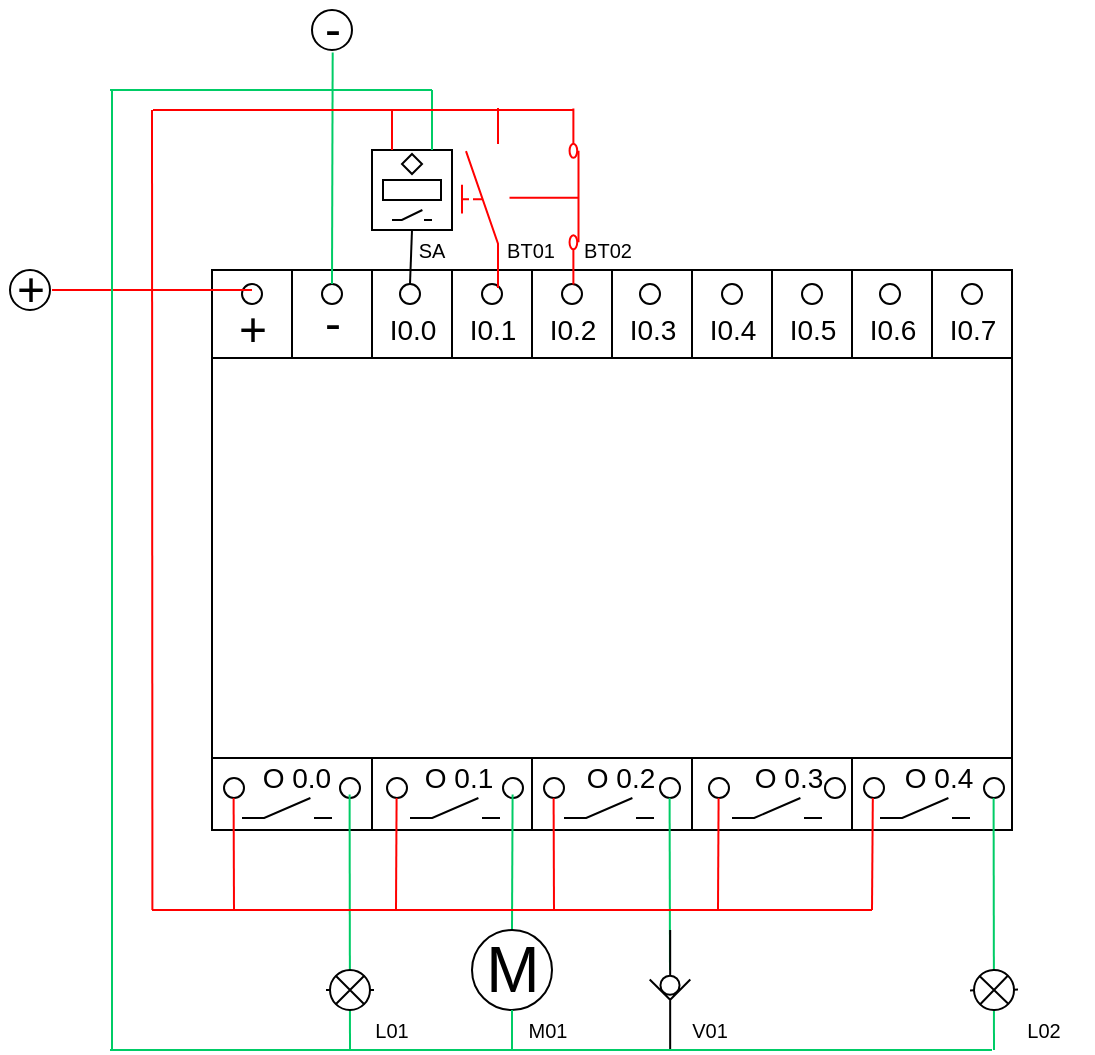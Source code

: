 <mxfile version="15.2.9" type="github">
  <diagram name="Page-1" id="16e2658f-23c8-b752-8be9-c03fbebb8bbe">
    <mxGraphModel dx="1662" dy="772" grid="1" gridSize="10" guides="1" tooltips="1" connect="1" arrows="1" fold="1" page="1" pageScale="1" pageWidth="1100" pageHeight="850" background="none" math="1" shadow="0">
      <root>
        <mxCell id="0" />
        <mxCell id="1" parent="0" />
        <mxCell id="1OpYOnDRb_VouS4LxPsY-4" value="" style="verticalLabelPosition=bottom;verticalAlign=top;html=1;shape=mxgraph.basic.rect;fillColor2=none;strokeWidth=1;size=20;indent=5;" parent="1" vertex="1">
          <mxGeometry x="240" y="240" width="400" height="280" as="geometry" />
        </mxCell>
        <mxCell id="1OpYOnDRb_VouS4LxPsY-9" value="" style="shape=partialRectangle;whiteSpace=wrap;html=1;right=0;top=0;bottom=0;fillColor=none;routingCenterX=-0.5;" parent="1" vertex="1">
          <mxGeometry x="320" y="460" width="120" height="60" as="geometry" />
        </mxCell>
        <mxCell id="1OpYOnDRb_VouS4LxPsY-10" value="" style="shape=partialRectangle;whiteSpace=wrap;html=1;right=0;top=0;bottom=0;fillColor=none;routingCenterX=-0.5;" parent="1" vertex="1">
          <mxGeometry x="400" y="460" width="120" height="60" as="geometry" />
        </mxCell>
        <mxCell id="1OpYOnDRb_VouS4LxPsY-11" value="" style="shape=partialRectangle;whiteSpace=wrap;html=1;right=0;top=0;bottom=0;fillColor=none;routingCenterX=-0.5;" parent="1" vertex="1">
          <mxGeometry x="480" y="460" width="120" height="60" as="geometry" />
        </mxCell>
        <mxCell id="1OpYOnDRb_VouS4LxPsY-12" value="" style="shape=partialRectangle;whiteSpace=wrap;html=1;right=0;top=0;bottom=0;fillColor=none;routingCenterX=-0.5;" parent="1" vertex="1">
          <mxGeometry x="560" y="460" width="120" height="60" as="geometry" />
        </mxCell>
        <mxCell id="1OpYOnDRb_VouS4LxPsY-14" value="" style="shape=partialRectangle;whiteSpace=wrap;html=1;top=0;bottom=0;fillColor=none;" parent="1" vertex="1">
          <mxGeometry x="280" y="240" width="120" height="60" as="geometry" />
        </mxCell>
        <mxCell id="1OpYOnDRb_VouS4LxPsY-15" value="" style="shape=partialRectangle;whiteSpace=wrap;html=1;top=0;bottom=0;fillColor=none;" parent="1" vertex="1">
          <mxGeometry x="320" y="240" width="120" height="60" as="geometry" />
        </mxCell>
        <mxCell id="1OpYOnDRb_VouS4LxPsY-16" value="" style="shape=partialRectangle;whiteSpace=wrap;html=1;top=0;bottom=0;fillColor=none;" parent="1" vertex="1">
          <mxGeometry x="360" y="240" width="120" height="60" as="geometry" />
        </mxCell>
        <mxCell id="1OpYOnDRb_VouS4LxPsY-17" value="" style="shape=partialRectangle;whiteSpace=wrap;html=1;top=0;bottom=0;fillColor=none;" parent="1" vertex="1">
          <mxGeometry x="480" y="240" width="40" height="60" as="geometry" />
        </mxCell>
        <mxCell id="1OpYOnDRb_VouS4LxPsY-18" value="" style="shape=partialRectangle;whiteSpace=wrap;html=1;top=0;bottom=0;fillColor=none;" parent="1" vertex="1">
          <mxGeometry x="520" y="240" width="120" height="60" as="geometry" />
        </mxCell>
        <mxCell id="1OpYOnDRb_VouS4LxPsY-19" value="" style="shape=partialRectangle;whiteSpace=wrap;html=1;top=0;bottom=0;fillColor=none;" parent="1" vertex="1">
          <mxGeometry x="560" y="240" width="40" height="60" as="geometry" />
        </mxCell>
        <mxCell id="1OpYOnDRb_VouS4LxPsY-3" value="" style="verticalLabelPosition=bottom;verticalAlign=top;html=1;shape=mxgraph.basic.rect;fillColor2=none;strokeWidth=1;size=20;indent=5;" parent="1" vertex="1">
          <mxGeometry x="240" y="284" width="400" height="200" as="geometry" />
        </mxCell>
        <mxCell id="5ShauNuT3ry20VdbrwSz-2" value="&lt;font style=&quot;font-size: 24px&quot;&gt;+&lt;/font&gt;" style="text;html=1;align=center;verticalAlign=middle;resizable=0;points=[];autosize=1;strokeColor=none;fillColor=none;" vertex="1" parent="1">
          <mxGeometry x="245" y="260" width="30" height="20" as="geometry" />
        </mxCell>
        <mxCell id="5ShauNuT3ry20VdbrwSz-3" value="" style="ellipse;whiteSpace=wrap;html=1;aspect=fixed;" vertex="1" parent="1">
          <mxGeometry x="255" y="247" width="10" height="10" as="geometry" />
        </mxCell>
        <mxCell id="5ShauNuT3ry20VdbrwSz-4" value="&lt;span style=&quot;font-size: 24px&quot;&gt;-&lt;/span&gt;" style="text;html=1;align=center;verticalAlign=middle;resizable=0;points=[];autosize=1;strokeColor=none;fillColor=none;" vertex="1" parent="1">
          <mxGeometry x="290" y="257" width="20" height="20" as="geometry" />
        </mxCell>
        <mxCell id="5ShauNuT3ry20VdbrwSz-5" value="" style="ellipse;whiteSpace=wrap;html=1;aspect=fixed;" vertex="1" parent="1">
          <mxGeometry x="295" y="247" width="10" height="10" as="geometry" />
        </mxCell>
        <mxCell id="5ShauNuT3ry20VdbrwSz-6" value="&lt;font style=&quot;font-size: 14px&quot;&gt;I0.0&lt;/font&gt;" style="text;html=1;align=center;verticalAlign=middle;resizable=0;points=[];autosize=1;strokeColor=none;fillColor=none;" vertex="1" parent="1">
          <mxGeometry x="320" y="260" width="40" height="20" as="geometry" />
        </mxCell>
        <mxCell id="5ShauNuT3ry20VdbrwSz-7" value="" style="ellipse;whiteSpace=wrap;html=1;aspect=fixed;" vertex="1" parent="1">
          <mxGeometry x="334" y="247" width="10" height="10" as="geometry" />
        </mxCell>
        <mxCell id="5ShauNuT3ry20VdbrwSz-15" value="&lt;span style=&quot;font-size: 14px&quot;&gt;I0.1&lt;/span&gt;" style="text;html=1;align=center;verticalAlign=middle;resizable=0;points=[];autosize=1;strokeColor=none;fillColor=none;" vertex="1" parent="1">
          <mxGeometry x="360" y="260" width="40" height="20" as="geometry" />
        </mxCell>
        <mxCell id="5ShauNuT3ry20VdbrwSz-16" value="" style="ellipse;whiteSpace=wrap;html=1;aspect=fixed;" vertex="1" parent="1">
          <mxGeometry x="375" y="247" width="10" height="10" as="geometry" />
        </mxCell>
        <mxCell id="5ShauNuT3ry20VdbrwSz-17" value="&lt;font style=&quot;font-size: 14px&quot;&gt;I0.2&lt;/font&gt;" style="text;html=1;align=center;verticalAlign=middle;resizable=0;points=[];autosize=1;strokeColor=none;fillColor=none;" vertex="1" parent="1">
          <mxGeometry x="400" y="260" width="40" height="20" as="geometry" />
        </mxCell>
        <mxCell id="5ShauNuT3ry20VdbrwSz-18" value="" style="ellipse;whiteSpace=wrap;html=1;aspect=fixed;" vertex="1" parent="1">
          <mxGeometry x="415" y="247" width="10" height="10" as="geometry" />
        </mxCell>
        <mxCell id="5ShauNuT3ry20VdbrwSz-19" value="&lt;font style=&quot;font-size: 14px&quot;&gt;I0.3&lt;/font&gt;" style="text;html=1;align=center;verticalAlign=middle;resizable=0;points=[];autosize=1;strokeColor=none;fillColor=none;" vertex="1" parent="1">
          <mxGeometry x="440" y="260" width="40" height="20" as="geometry" />
        </mxCell>
        <mxCell id="5ShauNuT3ry20VdbrwSz-20" value="" style="ellipse;whiteSpace=wrap;html=1;aspect=fixed;" vertex="1" parent="1">
          <mxGeometry x="454" y="247" width="10" height="10" as="geometry" />
        </mxCell>
        <mxCell id="5ShauNuT3ry20VdbrwSz-21" value="&lt;font style=&quot;font-size: 14px&quot;&gt;I0.4&lt;/font&gt;" style="text;html=1;align=center;verticalAlign=middle;resizable=0;points=[];autosize=1;strokeColor=none;fillColor=none;" vertex="1" parent="1">
          <mxGeometry x="480" y="260" width="40" height="20" as="geometry" />
        </mxCell>
        <mxCell id="5ShauNuT3ry20VdbrwSz-22" value="" style="ellipse;whiteSpace=wrap;html=1;aspect=fixed;" vertex="1" parent="1">
          <mxGeometry x="495" y="247" width="10" height="10" as="geometry" />
        </mxCell>
        <mxCell id="5ShauNuT3ry20VdbrwSz-23" value="&lt;font style=&quot;font-size: 14px&quot;&gt;I0.5&lt;/font&gt;" style="text;html=1;align=center;verticalAlign=middle;resizable=0;points=[];autosize=1;strokeColor=none;fillColor=none;" vertex="1" parent="1">
          <mxGeometry x="520" y="260" width="40" height="20" as="geometry" />
        </mxCell>
        <mxCell id="5ShauNuT3ry20VdbrwSz-24" value="" style="ellipse;whiteSpace=wrap;html=1;aspect=fixed;" vertex="1" parent="1">
          <mxGeometry x="535" y="247" width="10" height="10" as="geometry" />
        </mxCell>
        <mxCell id="5ShauNuT3ry20VdbrwSz-25" value="&lt;font style=&quot;font-size: 14px&quot;&gt;I0.6&lt;/font&gt;" style="text;html=1;align=center;verticalAlign=middle;resizable=0;points=[];autosize=1;strokeColor=none;fillColor=none;" vertex="1" parent="1">
          <mxGeometry x="560" y="260" width="40" height="20" as="geometry" />
        </mxCell>
        <mxCell id="5ShauNuT3ry20VdbrwSz-26" value="" style="ellipse;whiteSpace=wrap;html=1;aspect=fixed;" vertex="1" parent="1">
          <mxGeometry x="574" y="247" width="10" height="10" as="geometry" />
        </mxCell>
        <mxCell id="5ShauNuT3ry20VdbrwSz-27" value="&lt;font style=&quot;font-size: 14px&quot;&gt;I0.7&lt;/font&gt;" style="text;html=1;align=center;verticalAlign=middle;resizable=0;points=[];autosize=1;strokeColor=none;fillColor=none;" vertex="1" parent="1">
          <mxGeometry x="600" y="260" width="40" height="20" as="geometry" />
        </mxCell>
        <mxCell id="5ShauNuT3ry20VdbrwSz-28" value="" style="ellipse;whiteSpace=wrap;html=1;aspect=fixed;" vertex="1" parent="1">
          <mxGeometry x="615" y="247" width="10" height="10" as="geometry" />
        </mxCell>
        <mxCell id="5ShauNuT3ry20VdbrwSz-33" value="" style="pointerEvents=1;verticalLabelPosition=bottom;shadow=0;dashed=0;align=center;html=1;verticalAlign=top;shape=mxgraph.electrical.electro-mechanical.make_contact;" vertex="1" parent="1">
          <mxGeometry x="255" y="504" width="45" height="10" as="geometry" />
        </mxCell>
        <mxCell id="5ShauNuT3ry20VdbrwSz-34" value="" style="pointerEvents=1;verticalLabelPosition=bottom;shadow=0;dashed=0;align=center;html=1;verticalAlign=top;shape=mxgraph.electrical.electro-mechanical.make_contact;" vertex="1" parent="1">
          <mxGeometry x="339" y="504" width="45" height="10" as="geometry" />
        </mxCell>
        <mxCell id="5ShauNuT3ry20VdbrwSz-35" value="" style="pointerEvents=1;verticalLabelPosition=bottom;shadow=0;dashed=0;align=center;html=1;verticalAlign=top;shape=mxgraph.electrical.electro-mechanical.make_contact;" vertex="1" parent="1">
          <mxGeometry x="416" y="504" width="45" height="10" as="geometry" />
        </mxCell>
        <mxCell id="5ShauNuT3ry20VdbrwSz-36" value="" style="pointerEvents=1;verticalLabelPosition=bottom;shadow=0;dashed=0;align=center;html=1;verticalAlign=top;shape=mxgraph.electrical.electro-mechanical.make_contact;" vertex="1" parent="1">
          <mxGeometry x="500" y="504" width="45" height="10" as="geometry" />
        </mxCell>
        <mxCell id="5ShauNuT3ry20VdbrwSz-37" value="" style="pointerEvents=1;verticalLabelPosition=bottom;shadow=0;dashed=0;align=center;html=1;verticalAlign=top;shape=mxgraph.electrical.electro-mechanical.make_contact;" vertex="1" parent="1">
          <mxGeometry x="574" y="504" width="45" height="10" as="geometry" />
        </mxCell>
        <mxCell id="5ShauNuT3ry20VdbrwSz-39" value="&lt;font style=&quot;font-size: 14px&quot;&gt;&amp;nbsp;O 0.0&lt;/font&gt;" style="text;html=1;align=center;verticalAlign=middle;resizable=0;points=[];autosize=1;strokeColor=none;fillColor=none;" vertex="1" parent="1">
          <mxGeometry x="255" y="484" width="50" height="20" as="geometry" />
        </mxCell>
        <mxCell id="5ShauNuT3ry20VdbrwSz-40" value="&lt;span style=&quot;font-size: 14px&quot;&gt;O 0.1&lt;/span&gt;" style="text;html=1;align=center;verticalAlign=middle;resizable=0;points=[];autosize=1;strokeColor=none;fillColor=none;" vertex="1" parent="1">
          <mxGeometry x="338" y="484" width="50" height="20" as="geometry" />
        </mxCell>
        <mxCell id="5ShauNuT3ry20VdbrwSz-41" value="&lt;font style=&quot;font-size: 14px&quot;&gt;O 0.2&lt;/font&gt;" style="text;html=1;align=center;verticalAlign=middle;resizable=0;points=[];autosize=1;strokeColor=none;fillColor=none;" vertex="1" parent="1">
          <mxGeometry x="419" y="484" width="50" height="20" as="geometry" />
        </mxCell>
        <mxCell id="5ShauNuT3ry20VdbrwSz-42" value="&lt;font style=&quot;font-size: 14px&quot;&gt;O 0.3&lt;/font&gt;" style="text;html=1;align=center;verticalAlign=middle;resizable=0;points=[];autosize=1;strokeColor=none;fillColor=none;" vertex="1" parent="1">
          <mxGeometry x="503" y="484" width="50" height="20" as="geometry" />
        </mxCell>
        <mxCell id="5ShauNuT3ry20VdbrwSz-116" value="" style="edgeStyle=none;shape=link;rounded=0;orthogonalLoop=1;jettySize=auto;html=1;strokeColor=#000000;" edge="1" parent="1" source="5ShauNuT3ry20VdbrwSz-43" target="1OpYOnDRb_VouS4LxPsY-3">
          <mxGeometry relative="1" as="geometry" />
        </mxCell>
        <mxCell id="5ShauNuT3ry20VdbrwSz-43" value="&lt;font style=&quot;font-size: 14px&quot;&gt;O 0.4&lt;/font&gt;" style="text;html=1;align=center;verticalAlign=middle;resizable=0;points=[];autosize=1;strokeColor=none;fillColor=none;" vertex="1" parent="1">
          <mxGeometry x="578" y="484" width="50" height="20" as="geometry" />
        </mxCell>
        <mxCell id="5ShauNuT3ry20VdbrwSz-60" value="" style="ellipse;whiteSpace=wrap;html=1;aspect=fixed;" vertex="1" parent="1">
          <mxGeometry x="246" y="494" width="10" height="10" as="geometry" />
        </mxCell>
        <mxCell id="5ShauNuT3ry20VdbrwSz-61" value="" style="ellipse;whiteSpace=wrap;html=1;aspect=fixed;" vertex="1" parent="1">
          <mxGeometry x="304" y="494" width="10" height="10" as="geometry" />
        </mxCell>
        <mxCell id="5ShauNuT3ry20VdbrwSz-64" value="" style="ellipse;whiteSpace=wrap;html=1;aspect=fixed;" vertex="1" parent="1">
          <mxGeometry x="327.5" y="494" width="10" height="10" as="geometry" />
        </mxCell>
        <mxCell id="5ShauNuT3ry20VdbrwSz-65" value="" style="ellipse;whiteSpace=wrap;html=1;aspect=fixed;" vertex="1" parent="1">
          <mxGeometry x="385.5" y="494" width="10" height="10" as="geometry" />
        </mxCell>
        <mxCell id="5ShauNuT3ry20VdbrwSz-66" value="" style="ellipse;whiteSpace=wrap;html=1;aspect=fixed;" vertex="1" parent="1">
          <mxGeometry x="406" y="494" width="10" height="10" as="geometry" />
        </mxCell>
        <mxCell id="5ShauNuT3ry20VdbrwSz-67" value="" style="ellipse;whiteSpace=wrap;html=1;aspect=fixed;" vertex="1" parent="1">
          <mxGeometry x="464" y="494" width="10" height="10" as="geometry" />
        </mxCell>
        <mxCell id="5ShauNuT3ry20VdbrwSz-68" value="" style="ellipse;whiteSpace=wrap;html=1;aspect=fixed;" vertex="1" parent="1">
          <mxGeometry x="488.5" y="494" width="10" height="10" as="geometry" />
        </mxCell>
        <mxCell id="5ShauNuT3ry20VdbrwSz-69" value="" style="ellipse;whiteSpace=wrap;html=1;aspect=fixed;" vertex="1" parent="1">
          <mxGeometry x="546.5" y="494" width="10" height="10" as="geometry" />
        </mxCell>
        <mxCell id="5ShauNuT3ry20VdbrwSz-70" value="" style="ellipse;whiteSpace=wrap;html=1;aspect=fixed;" vertex="1" parent="1">
          <mxGeometry x="566" y="494" width="10" height="10" as="geometry" />
        </mxCell>
        <mxCell id="5ShauNuT3ry20VdbrwSz-71" value="" style="ellipse;whiteSpace=wrap;html=1;aspect=fixed;" vertex="1" parent="1">
          <mxGeometry x="626" y="494" width="10" height="10" as="geometry" />
        </mxCell>
        <mxCell id="5ShauNuT3ry20VdbrwSz-77" value="" style="ellipse;whiteSpace=wrap;html=1;aspect=fixed;" vertex="1" parent="1">
          <mxGeometry x="139" y="240" width="20" height="20" as="geometry" />
        </mxCell>
        <mxCell id="5ShauNuT3ry20VdbrwSz-78" value="" style="ellipse;whiteSpace=wrap;html=1;aspect=fixed;" vertex="1" parent="1">
          <mxGeometry x="290" y="110" width="20" height="20" as="geometry" />
        </mxCell>
        <mxCell id="5ShauNuT3ry20VdbrwSz-79" value="&lt;font style=&quot;font-size: 24px&quot;&gt;+&lt;/font&gt;" style="text;html=1;align=center;verticalAlign=middle;resizable=0;points=[];autosize=1;strokeColor=none;fillColor=none;" vertex="1" parent="1">
          <mxGeometry x="134" y="240" width="30" height="20" as="geometry" />
        </mxCell>
        <mxCell id="5ShauNuT3ry20VdbrwSz-80" value="&lt;span style=&quot;font-size: 24px&quot;&gt;-&lt;/span&gt;" style="text;html=1;align=center;verticalAlign=middle;resizable=0;points=[];autosize=1;strokeColor=none;fillColor=none;" vertex="1" parent="1">
          <mxGeometry x="290" y="110" width="20" height="20" as="geometry" />
        </mxCell>
        <mxCell id="5ShauNuT3ry20VdbrwSz-81" value="" style="endArrow=none;html=1;strokeColor=#FF0000;" edge="1" parent="1">
          <mxGeometry width="50" height="50" relative="1" as="geometry">
            <mxPoint x="251" y="560" as="sourcePoint" />
            <mxPoint x="250.8" y="504" as="targetPoint" />
            <Array as="points" />
          </mxGeometry>
        </mxCell>
        <mxCell id="5ShauNuT3ry20VdbrwSz-83" value="" style="endArrow=none;html=1;strokeColor=#FF0000;" edge="1" parent="1">
          <mxGeometry width="50" height="50" relative="1" as="geometry">
            <mxPoint x="332" y="560" as="sourcePoint" />
            <mxPoint x="332.3" y="504" as="targetPoint" />
            <Array as="points" />
          </mxGeometry>
        </mxCell>
        <mxCell id="5ShauNuT3ry20VdbrwSz-85" value="" style="endArrow=none;html=1;strokeColor=#FF0000;" edge="1" parent="1">
          <mxGeometry width="50" height="50" relative="1" as="geometry">
            <mxPoint x="411" y="560" as="sourcePoint" />
            <mxPoint x="410.8" y="504" as="targetPoint" />
            <Array as="points" />
          </mxGeometry>
        </mxCell>
        <mxCell id="5ShauNuT3ry20VdbrwSz-86" value="" style="endArrow=none;html=1;strokeColor=#00CC66;" edge="1" parent="1">
          <mxGeometry width="50" height="50" relative="1" as="geometry">
            <mxPoint x="469" y="590" as="sourcePoint" />
            <mxPoint x="468.8" y="504" as="targetPoint" />
            <Array as="points" />
          </mxGeometry>
        </mxCell>
        <mxCell id="5ShauNuT3ry20VdbrwSz-87" value="" style="endArrow=none;html=1;strokeColor=#FF0000;" edge="1" parent="1">
          <mxGeometry width="50" height="50" relative="1" as="geometry">
            <mxPoint x="493" y="560" as="sourcePoint" />
            <mxPoint x="493.3" y="504" as="targetPoint" />
            <Array as="points" />
          </mxGeometry>
        </mxCell>
        <mxCell id="5ShauNuT3ry20VdbrwSz-90" value="" style="endArrow=none;html=1;strokeColor=#00CC66;" edge="1" parent="1">
          <mxGeometry width="50" height="50" relative="1" as="geometry">
            <mxPoint x="631" y="630" as="sourcePoint" />
            <mxPoint x="630.8" y="504" as="targetPoint" />
            <Array as="points" />
          </mxGeometry>
        </mxCell>
        <mxCell id="5ShauNuT3ry20VdbrwSz-91" value="" style="endArrow=none;html=1;strokeColor=#FF0000;" edge="1" parent="1">
          <mxGeometry width="50" height="50" relative="1" as="geometry">
            <mxPoint x="260" y="250" as="sourcePoint" />
            <mxPoint x="160" y="250" as="targetPoint" />
            <Array as="points" />
          </mxGeometry>
        </mxCell>
        <mxCell id="5ShauNuT3ry20VdbrwSz-94" value="" style="endArrow=none;html=1;strokeColor=#FF0000;" edge="1" parent="1">
          <mxGeometry width="50" height="50" relative="1" as="geometry">
            <mxPoint x="570" y="560" as="sourcePoint" />
            <mxPoint x="570.41" y="504" as="targetPoint" />
            <Array as="points" />
          </mxGeometry>
        </mxCell>
        <mxCell id="5ShauNuT3ry20VdbrwSz-98" value="" style="endArrow=none;html=1;strokeColor=#00CC66;" edge="1" parent="1">
          <mxGeometry width="50" height="50" relative="1" as="geometry">
            <mxPoint x="309" y="630" as="sourcePoint" />
            <mxPoint x="308.8" y="502.2" as="targetPoint" />
            <Array as="points" />
          </mxGeometry>
        </mxCell>
        <mxCell id="5ShauNuT3ry20VdbrwSz-99" value="" style="endArrow=none;html=1;strokeColor=#00CC66;startArrow=none;" edge="1" parent="1" source="5ShauNuT3ry20VdbrwSz-130">
          <mxGeometry width="50" height="50" relative="1" as="geometry">
            <mxPoint x="390" y="630" as="sourcePoint" />
            <mxPoint x="390.3" y="502.2" as="targetPoint" />
            <Array as="points" />
          </mxGeometry>
        </mxCell>
        <mxCell id="5ShauNuT3ry20VdbrwSz-101" value="" style="endArrow=none;html=1;strokeColor=#FF0000;" edge="1" parent="1">
          <mxGeometry width="50" height="50" relative="1" as="geometry">
            <mxPoint x="210" y="560" as="sourcePoint" />
            <mxPoint x="570" y="560" as="targetPoint" />
            <Array as="points" />
          </mxGeometry>
        </mxCell>
        <mxCell id="5ShauNuT3ry20VdbrwSz-102" value="" style="whiteSpace=wrap;html=1;aspect=fixed;" vertex="1" parent="1">
          <mxGeometry x="320" y="180" width="40" height="40" as="geometry" />
        </mxCell>
        <mxCell id="5ShauNuT3ry20VdbrwSz-103" value="" style="rounded=0;whiteSpace=wrap;html=1;" vertex="1" parent="1">
          <mxGeometry x="325.5" y="195" width="29" height="10" as="geometry" />
        </mxCell>
        <mxCell id="5ShauNuT3ry20VdbrwSz-104" value="" style="pointerEvents=1;verticalLabelPosition=bottom;shadow=0;dashed=0;align=center;html=1;verticalAlign=top;shape=mxgraph.electrical.electro-mechanical.make_contact;" vertex="1" parent="1">
          <mxGeometry x="330" y="210" width="20" height="5" as="geometry" />
        </mxCell>
        <mxCell id="5ShauNuT3ry20VdbrwSz-105" value="" style="rhombus;whiteSpace=wrap;html=1;" vertex="1" parent="1">
          <mxGeometry x="335" y="182" width="10" height="10" as="geometry" />
        </mxCell>
        <mxCell id="5ShauNuT3ry20VdbrwSz-110" value="" style="endArrow=none;html=1;strokeColor=#000000;entryX=0.5;entryY=1;entryDx=0;entryDy=0;exitX=0.5;exitY=0;exitDx=0;exitDy=0;" edge="1" parent="1" source="5ShauNuT3ry20VdbrwSz-7" target="5ShauNuT3ry20VdbrwSz-102">
          <mxGeometry width="50" height="50" relative="1" as="geometry">
            <mxPoint x="380" y="240" as="sourcePoint" />
            <mxPoint x="430" y="190" as="targetPoint" />
          </mxGeometry>
        </mxCell>
        <mxCell id="5ShauNuT3ry20VdbrwSz-111" value="" style="endArrow=none;html=1;strokeColor=#00CC66;exitX=0.75;exitY=0;exitDx=0;exitDy=0;" edge="1" parent="1" source="5ShauNuT3ry20VdbrwSz-102">
          <mxGeometry width="50" height="50" relative="1" as="geometry">
            <mxPoint x="350" y="140.0" as="sourcePoint" />
            <mxPoint x="350" y="150" as="targetPoint" />
            <Array as="points" />
          </mxGeometry>
        </mxCell>
        <mxCell id="5ShauNuT3ry20VdbrwSz-112" value="" style="endArrow=none;html=1;strokeColor=#00CC66;" edge="1" parent="1">
          <mxGeometry width="50" height="50" relative="1" as="geometry">
            <mxPoint x="350" y="150" as="sourcePoint" />
            <mxPoint x="189" y="150" as="targetPoint" />
            <Array as="points" />
          </mxGeometry>
        </mxCell>
        <mxCell id="5ShauNuT3ry20VdbrwSz-113" value="" style="endArrow=none;html=1;strokeColor=#00CC66;" edge="1" parent="1">
          <mxGeometry width="50" height="50" relative="1" as="geometry">
            <mxPoint x="190" y="630" as="sourcePoint" />
            <mxPoint x="190" y="150" as="targetPoint" />
            <Array as="points" />
          </mxGeometry>
        </mxCell>
        <mxCell id="5ShauNuT3ry20VdbrwSz-115" value="" style="endArrow=none;html=1;strokeColor=#00CC66;entryX=0.517;entryY=1.064;entryDx=0;entryDy=0;entryPerimeter=0;exitX=0.5;exitY=0;exitDx=0;exitDy=0;" edge="1" parent="1" source="5ShauNuT3ry20VdbrwSz-5" target="5ShauNuT3ry20VdbrwSz-80">
          <mxGeometry width="50" height="50" relative="1" as="geometry">
            <mxPoint x="300" y="200" as="sourcePoint" />
            <mxPoint x="189" y="202" as="targetPoint" />
            <Array as="points" />
          </mxGeometry>
        </mxCell>
        <mxCell id="5ShauNuT3ry20VdbrwSz-117" value="" style="endArrow=none;html=1;strokeColor=#FF0000;" edge="1" parent="1">
          <mxGeometry width="50" height="50" relative="1" as="geometry">
            <mxPoint x="210.2" y="560" as="sourcePoint" />
            <mxPoint x="210" y="160" as="targetPoint" />
            <Array as="points" />
          </mxGeometry>
        </mxCell>
        <mxCell id="5ShauNuT3ry20VdbrwSz-119" value="" style="endArrow=none;html=1;strokeColor=#FF0000;entryX=1;entryY=1;entryDx=0;entryDy=0;entryPerimeter=0;" edge="1" parent="1">
          <mxGeometry width="50" height="50" relative="1" as="geometry">
            <mxPoint x="210.5" y="160" as="sourcePoint" />
            <mxPoint x="421" y="160" as="targetPoint" />
            <Array as="points" />
          </mxGeometry>
        </mxCell>
        <mxCell id="5ShauNuT3ry20VdbrwSz-120" value="" style="endArrow=none;html=1;strokeColor=#FF0000;exitX=0.25;exitY=0;exitDx=0;exitDy=0;" edge="1" parent="1" source="5ShauNuT3ry20VdbrwSz-102">
          <mxGeometry width="50" height="50" relative="1" as="geometry">
            <mxPoint x="330.2" y="170" as="sourcePoint" />
            <mxPoint x="330" y="160" as="targetPoint" />
            <Array as="points" />
          </mxGeometry>
        </mxCell>
        <mxCell id="5ShauNuT3ry20VdbrwSz-123" value="&lt;font style=&quot;font-size: 10px&quot;&gt;SA&lt;/font&gt;" style="text;html=1;strokeColor=none;fillColor=none;align=center;verticalAlign=middle;whiteSpace=wrap;rounded=0;" vertex="1" parent="1">
          <mxGeometry x="330" y="220" width="40" height="20" as="geometry" />
        </mxCell>
        <mxCell id="5ShauNuT3ry20VdbrwSz-125" value="&lt;font style=&quot;font-size: 10px&quot;&gt;BT01&lt;/font&gt;" style="text;html=1;strokeColor=none;fillColor=none;align=center;verticalAlign=middle;whiteSpace=wrap;rounded=0;" vertex="1" parent="1">
          <mxGeometry x="384" y="220" width="31" height="20" as="geometry" />
        </mxCell>
        <mxCell id="5ShauNuT3ry20VdbrwSz-127" value="&lt;font style=&quot;font-size: 10px&quot;&gt;BT02&lt;/font&gt;" style="text;html=1;strokeColor=none;fillColor=none;align=center;verticalAlign=middle;whiteSpace=wrap;rounded=0;" vertex="1" parent="1">
          <mxGeometry x="417.5" y="220" width="40" height="20" as="geometry" />
        </mxCell>
        <mxCell id="5ShauNuT3ry20VdbrwSz-128" value="" style="pointerEvents=1;verticalLabelPosition=bottom;shadow=0;dashed=0;align=center;html=1;verticalAlign=top;shape=mxgraph.electrical.electro-mechanical.manual_switch;strokeColor=#FF0000;rotation=-90;" vertex="1" parent="1">
          <mxGeometry x="329" y="195" width="90" height="18" as="geometry" />
        </mxCell>
        <mxCell id="5ShauNuT3ry20VdbrwSz-129" value="" style="pointerEvents=1;verticalLabelPosition=bottom;shadow=0;dashed=0;align=center;html=1;verticalAlign=top;shape=mxgraph.electrical.electro-mechanical.pushbutton_break;strokeColor=#FF0000;rotation=-90;" vertex="1" parent="1">
          <mxGeometry x="362" y="186" width="88" height="34.5" as="geometry" />
        </mxCell>
        <mxCell id="5ShauNuT3ry20VdbrwSz-131" value="" style="pointerEvents=1;verticalLabelPosition=bottom;shadow=0;dashed=0;align=center;html=1;verticalAlign=top;shape=mxgraph.electrical.miscellaneous.light_bulb;strokeColor=#000000;rotation=-180;" vertex="1" parent="1">
          <mxGeometry x="297" y="590" width="24" height="20" as="geometry" />
        </mxCell>
        <mxCell id="5ShauNuT3ry20VdbrwSz-132" value="" style="pointerEvents=1;verticalLabelPosition=bottom;shadow=0;dashed=0;align=center;html=1;verticalAlign=top;shape=mxgraph.electrical.miscellaneous.light_bulb;strokeColor=#000000;rotation=-181;" vertex="1" parent="1">
          <mxGeometry x="619" y="590" width="24" height="20" as="geometry" />
        </mxCell>
        <mxCell id="5ShauNuT3ry20VdbrwSz-134" value="" style="verticalLabelPosition=bottom;aspect=fixed;html=1;verticalAlign=top;strokeColor=#000000;fillColor=#000000;align=center;outlineConnect=0;shape=mxgraph.fluid_power.x10700;points=[[0.5,0,0],[0.5,1,0]]" vertex="1" parent="1">
          <mxGeometry x="458.85" y="570" width="20.3" height="60" as="geometry" />
        </mxCell>
        <mxCell id="5ShauNuT3ry20VdbrwSz-137" value="" style="endArrow=none;html=1;strokeColor=#00CC66;" edge="1" parent="1">
          <mxGeometry width="50" height="50" relative="1" as="geometry">
            <mxPoint x="630" y="630" as="sourcePoint" />
            <mxPoint x="189" y="630" as="targetPoint" />
            <Array as="points" />
          </mxGeometry>
        </mxCell>
        <mxCell id="5ShauNuT3ry20VdbrwSz-130" value="M" style="verticalLabelPosition=middle;shadow=0;dashed=0;align=center;html=1;verticalAlign=middle;strokeWidth=1;shape=ellipse;fontSize=32;perimeter=ellipsePerimeter;" vertex="1" parent="1">
          <mxGeometry x="370" y="570" width="40" height="40" as="geometry" />
        </mxCell>
        <mxCell id="5ShauNuT3ry20VdbrwSz-138" value="" style="endArrow=none;html=1;strokeColor=#00CC66;" edge="1" parent="1" target="5ShauNuT3ry20VdbrwSz-130">
          <mxGeometry width="50" height="50" relative="1" as="geometry">
            <mxPoint x="390" y="630" as="sourcePoint" />
            <mxPoint x="390.3" y="502.2" as="targetPoint" />
            <Array as="points" />
          </mxGeometry>
        </mxCell>
        <mxCell id="5ShauNuT3ry20VdbrwSz-139" value="&lt;span style=&quot;font-size: 10px&quot;&gt;L02&lt;/span&gt;" style="text;html=1;strokeColor=none;fillColor=none;align=center;verticalAlign=middle;whiteSpace=wrap;rounded=0;" vertex="1" parent="1">
          <mxGeometry x="636" y="610" width="40" height="20" as="geometry" />
        </mxCell>
        <mxCell id="5ShauNuT3ry20VdbrwSz-140" value="&lt;span style=&quot;font-size: 10px&quot;&gt;V01&lt;/span&gt;" style="text;html=1;strokeColor=none;fillColor=none;align=center;verticalAlign=middle;whiteSpace=wrap;rounded=0;" vertex="1" parent="1">
          <mxGeometry x="469" y="610" width="40" height="20" as="geometry" />
        </mxCell>
        <mxCell id="5ShauNuT3ry20VdbrwSz-141" value="&lt;span style=&quot;font-size: 10px&quot;&gt;M01&lt;/span&gt;" style="text;html=1;strokeColor=none;fillColor=none;align=center;verticalAlign=middle;whiteSpace=wrap;rounded=0;" vertex="1" parent="1">
          <mxGeometry x="388" y="610" width="40" height="20" as="geometry" />
        </mxCell>
        <mxCell id="5ShauNuT3ry20VdbrwSz-142" value="&lt;font style=&quot;font-size: 10px&quot;&gt;L01&lt;/font&gt;" style="text;html=1;strokeColor=none;fillColor=none;align=center;verticalAlign=middle;whiteSpace=wrap;rounded=0;" vertex="1" parent="1">
          <mxGeometry x="310" y="610" width="40" height="20" as="geometry" />
        </mxCell>
      </root>
    </mxGraphModel>
  </diagram>
</mxfile>
